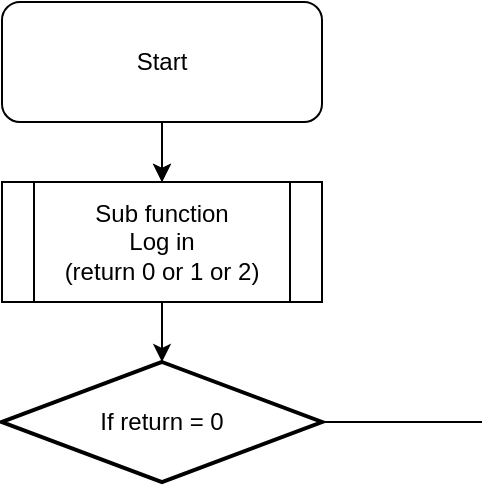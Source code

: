<mxfile version="21.7.4" type="github">
  <diagram id="C5RBs43oDa-KdzZeNtuy" name="Page-1">
    <mxGraphModel dx="1434" dy="1949" grid="1" gridSize="10" guides="1" tooltips="1" connect="1" arrows="1" fold="1" page="1" pageScale="1" pageWidth="827" pageHeight="1169" math="0" shadow="0">
      <root>
        <mxCell id="WIyWlLk6GJQsqaUBKTNV-0" />
        <mxCell id="WIyWlLk6GJQsqaUBKTNV-1" parent="WIyWlLk6GJQsqaUBKTNV-0" />
        <mxCell id="6enz5OEJdrbTb5CaprTX-15" style="edgeStyle=orthogonalEdgeStyle;rounded=0;orthogonalLoop=1;jettySize=auto;html=1;exitX=0.5;exitY=1;exitDx=0;exitDy=0;entryX=0.5;entryY=0;entryDx=0;entryDy=0;entryPerimeter=0;" edge="1" parent="WIyWlLk6GJQsqaUBKTNV-1" source="6enz5OEJdrbTb5CaprTX-1" target="6enz5OEJdrbTb5CaprTX-9">
          <mxGeometry relative="1" as="geometry" />
        </mxCell>
        <mxCell id="6enz5OEJdrbTb5CaprTX-1" value="Sub function&lt;br&gt;Log in&lt;br&gt;(return 0 or 1 or 2)" style="shape=process;whiteSpace=wrap;html=1;backgroundOutline=1;" vertex="1" parent="WIyWlLk6GJQsqaUBKTNV-1">
          <mxGeometry x="320" y="-1040" width="160" height="60" as="geometry" />
        </mxCell>
        <mxCell id="6enz5OEJdrbTb5CaprTX-2" value="" style="endArrow=classic;html=1;rounded=0;exitX=0.5;exitY=1;exitDx=0;exitDy=0;exitPerimeter=0;entryX=0.5;entryY=0;entryDx=0;entryDy=0;" edge="1" parent="WIyWlLk6GJQsqaUBKTNV-1" target="6enz5OEJdrbTb5CaprTX-1">
          <mxGeometry width="50" height="50" relative="1" as="geometry">
            <mxPoint x="400" y="-1070" as="sourcePoint" />
            <mxPoint x="440" y="-920" as="targetPoint" />
          </mxGeometry>
        </mxCell>
        <mxCell id="6enz5OEJdrbTb5CaprTX-9" value="If return = 0" style="strokeWidth=2;html=1;shape=mxgraph.flowchart.decision;whiteSpace=wrap;" vertex="1" parent="WIyWlLk6GJQsqaUBKTNV-1">
          <mxGeometry x="320" y="-950" width="160" height="60" as="geometry" />
        </mxCell>
        <mxCell id="6enz5OEJdrbTb5CaprTX-12" value="" style="edgeStyle=orthogonalEdgeStyle;rounded=0;orthogonalLoop=1;jettySize=auto;html=1;" edge="1" parent="WIyWlLk6GJQsqaUBKTNV-1" source="6enz5OEJdrbTb5CaprTX-11" target="6enz5OEJdrbTb5CaprTX-1">
          <mxGeometry relative="1" as="geometry" />
        </mxCell>
        <mxCell id="6enz5OEJdrbTb5CaprTX-11" value="Start" style="rounded=1;whiteSpace=wrap;html=1;" vertex="1" parent="WIyWlLk6GJQsqaUBKTNV-1">
          <mxGeometry x="320" y="-1130" width="160" height="60" as="geometry" />
        </mxCell>
        <mxCell id="6enz5OEJdrbTb5CaprTX-17" value="" style="endArrow=none;html=1;rounded=0;exitX=1;exitY=0.5;exitDx=0;exitDy=0;exitPerimeter=0;" edge="1" parent="WIyWlLk6GJQsqaUBKTNV-1" source="6enz5OEJdrbTb5CaprTX-9">
          <mxGeometry width="50" height="50" relative="1" as="geometry">
            <mxPoint x="390" y="-870" as="sourcePoint" />
            <mxPoint x="560" y="-920" as="targetPoint" />
          </mxGeometry>
        </mxCell>
      </root>
    </mxGraphModel>
  </diagram>
</mxfile>
